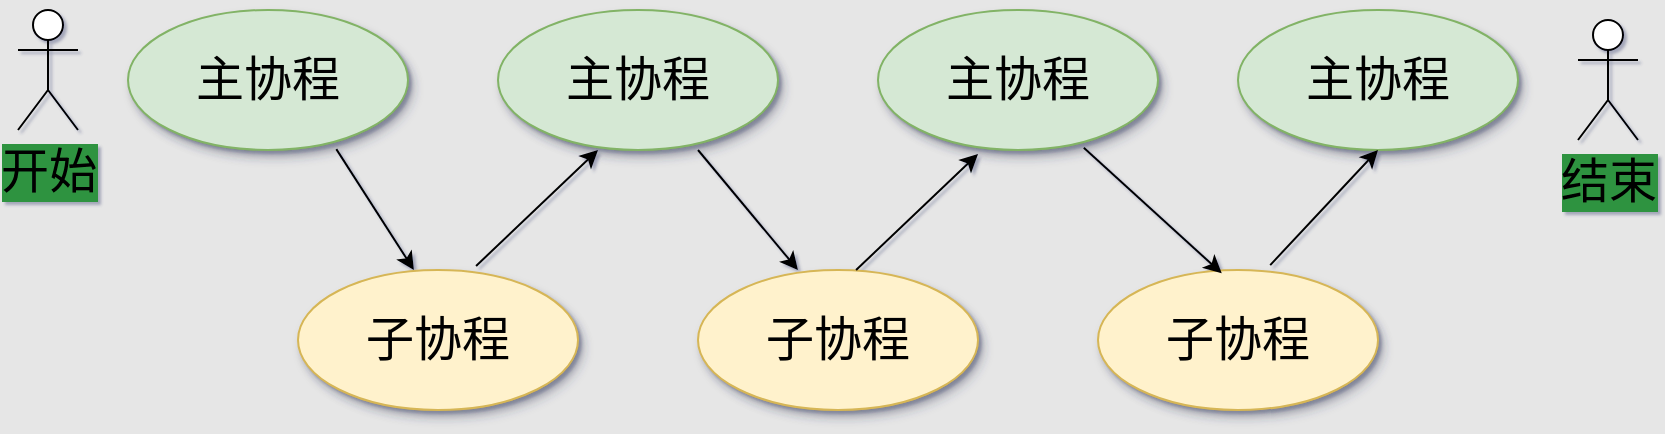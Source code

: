 <mxfile>
    <diagram id="6I0OCvxSQrVGMHxT2VVA" name="Page-1">
        <mxGraphModel dx="1146" dy="778" grid="1" gridSize="10" guides="1" tooltips="1" connect="1" arrows="1" fold="1" page="1" pageScale="1" pageWidth="850" pageHeight="1100" background="#E6E6E6" math="0" shadow="1">
            <root>
                <mxCell id="0"/>
                <mxCell id="1" parent="0"/>
                <mxCell id="WtVcBaEnB1_Sni-o9t-m-2" value="&lt;font face=&quot;Helvetica&quot; style=&quot;font-size: 24px;&quot;&gt;主协程&lt;/font&gt;" style="ellipse;whiteSpace=wrap;html=1;fillColor=#d5e8d4;strokeColor=#82b366;shadow=1;" parent="1" vertex="1">
                    <mxGeometry x="285" y="180" width="140" height="70" as="geometry"/>
                </mxCell>
                <mxCell id="WtVcBaEnB1_Sni-o9t-m-3" value="&lt;font face=&quot;Helvetica&quot; style=&quot;font-size: 24px;&quot;&gt;主协程&lt;/font&gt;" style="ellipse;whiteSpace=wrap;html=1;fillColor=#d5e8d4;strokeColor=#82b366;shadow=1;" parent="1" vertex="1">
                    <mxGeometry x="840" y="180" width="140" height="70" as="geometry"/>
                </mxCell>
                <mxCell id="WtVcBaEnB1_Sni-o9t-m-4" value="&lt;font face=&quot;Helvetica&quot; style=&quot;font-size: 24px;&quot;&gt;主协程&lt;/font&gt;" style="ellipse;whiteSpace=wrap;html=1;fillColor=#d5e8d4;strokeColor=#82b366;shadow=1;" parent="1" vertex="1">
                    <mxGeometry x="660" y="180" width="140" height="70" as="geometry"/>
                </mxCell>
                <mxCell id="WtVcBaEnB1_Sni-o9t-m-7" value="&lt;font face=&quot;Helvetica&quot; style=&quot;font-size: 24px;&quot;&gt;子协程&lt;/font&gt;" style="ellipse;whiteSpace=wrap;html=1;fillColor=#fff2cc;strokeColor=#d6b656;shadow=1;" parent="1" vertex="1">
                    <mxGeometry x="370" y="310" width="140" height="70" as="geometry"/>
                </mxCell>
                <mxCell id="WtVcBaEnB1_Sni-o9t-m-8" value="&lt;font face=&quot;Helvetica&quot; style=&quot;font-size: 24px;&quot;&gt;子协程&lt;/font&gt;" style="ellipse;whiteSpace=wrap;html=1;fillColor=#fff2cc;strokeColor=#d6b656;shadow=1;" parent="1" vertex="1">
                    <mxGeometry x="570" y="310" width="140" height="70" as="geometry"/>
                </mxCell>
                <mxCell id="WtVcBaEnB1_Sni-o9t-m-9" value="&lt;font face=&quot;Helvetica&quot; style=&quot;font-size: 24px;&quot;&gt;子协程&lt;/font&gt;" style="ellipse;whiteSpace=wrap;html=1;fillColor=#fff2cc;strokeColor=#d6b656;shadow=1;" parent="1" vertex="1">
                    <mxGeometry x="770" y="310" width="140" height="70" as="geometry"/>
                </mxCell>
                <mxCell id="WtVcBaEnB1_Sni-o9t-m-10" value="&lt;font face=&quot;Helvetica&quot; style=&quot;font-size: 24px;&quot;&gt;主协程&lt;/font&gt;" style="ellipse;whiteSpace=wrap;html=1;fillColor=#d5e8d4;strokeColor=#82b366;shadow=1;" parent="1" vertex="1">
                    <mxGeometry x="470" y="180" width="140" height="70" as="geometry"/>
                </mxCell>
                <mxCell id="13" value="开始" style="shape=umlActor;verticalLabelPosition=bottom;verticalAlign=top;html=1;outlineConnect=0;labelBackgroundColor=#2f933f;fontSize=24;" vertex="1" parent="1">
                    <mxGeometry x="230" y="180" width="30" height="60" as="geometry"/>
                </mxCell>
                <mxCell id="19" value="结束" style="shape=umlActor;verticalLabelPosition=bottom;verticalAlign=top;html=1;outlineConnect=0;labelBackgroundColor=#2f933f;fontSize=24;" vertex="1" parent="1">
                    <mxGeometry x="1010" y="185" width="30" height="60" as="geometry"/>
                </mxCell>
                <mxCell id="20" value="" style="endArrow=classic;html=1;labelBackgroundColor=#151d1e;fontSize=24;exitX=0.744;exitY=0.994;exitDx=0;exitDy=0;entryX=0.414;entryY=0;entryDx=0;entryDy=0;entryPerimeter=0;exitPerimeter=0;" edge="1" parent="1" source="WtVcBaEnB1_Sni-o9t-m-2" target="WtVcBaEnB1_Sni-o9t-m-7">
                    <mxGeometry width="50" height="50" relative="1" as="geometry">
                        <mxPoint x="400" y="240" as="sourcePoint"/>
                        <mxPoint x="450" y="190" as="targetPoint"/>
                    </mxGeometry>
                </mxCell>
                <mxCell id="21" value="" style="endArrow=classic;html=1;labelBackgroundColor=#151d1e;fontSize=24;exitX=0.636;exitY=-0.029;exitDx=0;exitDy=0;exitPerimeter=0;" edge="1" parent="1" source="WtVcBaEnB1_Sni-o9t-m-7">
                    <mxGeometry width="50" height="50" relative="1" as="geometry">
                        <mxPoint x="460" y="320" as="sourcePoint"/>
                        <mxPoint x="520" y="250" as="targetPoint"/>
                    </mxGeometry>
                </mxCell>
                <mxCell id="31" value="" style="endArrow=classic;html=1;labelBackgroundColor=#151d1e;fontSize=24;exitX=1;exitY=1;exitDx=0;exitDy=0;entryX=0.357;entryY=0;entryDx=0;entryDy=0;entryPerimeter=0;" edge="1" parent="1" target="WtVcBaEnB1_Sni-o9t-m-8">
                    <mxGeometry width="50" height="50" relative="1" as="geometry">
                        <mxPoint x="570.003" y="249.995" as="sourcePoint"/>
                        <mxPoint x="593.22" y="320.37" as="targetPoint"/>
                    </mxGeometry>
                </mxCell>
                <mxCell id="33" value="" style="endArrow=classic;html=1;labelBackgroundColor=#151d1e;fontSize=24;exitX=0.636;exitY=-0.029;exitDx=0;exitDy=0;exitPerimeter=0;" edge="1" parent="1">
                    <mxGeometry width="50" height="50" relative="1" as="geometry">
                        <mxPoint x="649.04" y="310.0" as="sourcePoint"/>
                        <mxPoint x="710" y="252.03" as="targetPoint"/>
                    </mxGeometry>
                </mxCell>
                <mxCell id="35" value="" style="endArrow=classic;html=1;labelBackgroundColor=#151d1e;fontSize=24;exitX=0.735;exitY=0.984;exitDx=0;exitDy=0;exitPerimeter=0;entryX=0.442;entryY=0.024;entryDx=0;entryDy=0;entryPerimeter=0;" edge="1" parent="1" source="WtVcBaEnB1_Sni-o9t-m-4" target="WtVcBaEnB1_Sni-o9t-m-9">
                    <mxGeometry width="50" height="50" relative="1" as="geometry">
                        <mxPoint x="780" y="240" as="sourcePoint"/>
                        <mxPoint x="810" y="310" as="targetPoint"/>
                    </mxGeometry>
                </mxCell>
                <mxCell id="36" value="" style="endArrow=classic;html=1;labelBackgroundColor=#151d1e;fontSize=24;exitX=0.615;exitY=-0.035;exitDx=0;exitDy=0;entryX=0.5;entryY=1;entryDx=0;entryDy=0;exitPerimeter=0;" edge="1" parent="1" source="WtVcBaEnB1_Sni-o9t-m-9" target="WtVcBaEnB1_Sni-o9t-m-3">
                    <mxGeometry width="50" height="50" relative="1" as="geometry">
                        <mxPoint x="659.04" y="320.0" as="sourcePoint"/>
                        <mxPoint x="720" y="262.03" as="targetPoint"/>
                    </mxGeometry>
                </mxCell>
            </root>
        </mxGraphModel>
    </diagram>
</mxfile>